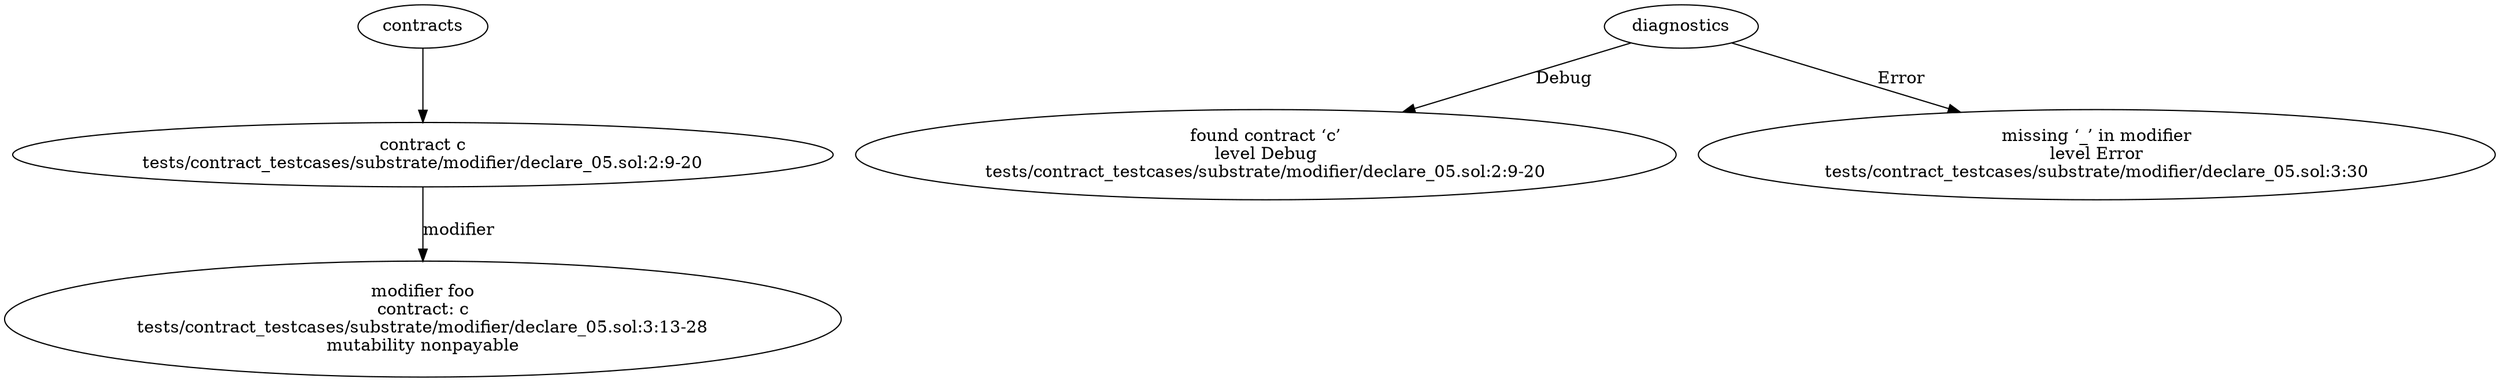 strict digraph "tests/contract_testcases/substrate/modifier/declare_05.sol" {
	contract [label="contract c\ntests/contract_testcases/substrate/modifier/declare_05.sol:2:9-20"]
	foo [label="modifier foo\ncontract: c\ntests/contract_testcases/substrate/modifier/declare_05.sol:3:13-28\nmutability nonpayable"]
	diagnostic [label="found contract ‘c’\nlevel Debug\ntests/contract_testcases/substrate/modifier/declare_05.sol:2:9-20"]
	diagnostic_5 [label="missing ‘_’ in modifier\nlevel Error\ntests/contract_testcases/substrate/modifier/declare_05.sol:3:30"]
	contracts -> contract
	contract -> foo [label="modifier"]
	diagnostics -> diagnostic [label="Debug"]
	diagnostics -> diagnostic_5 [label="Error"]
}
